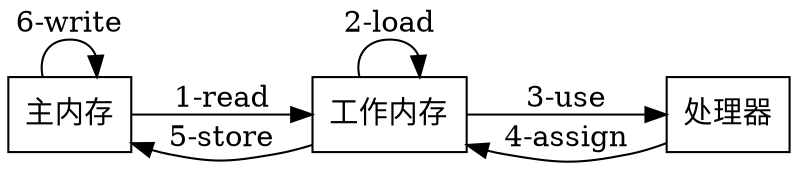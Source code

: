 digraph java_memory_model{
    rankdir=LR
    tilte="Java内存模型"
    rank="min"
   

    main_memory[label="主内存" shape="rect" ]
    work_memory1[label="工作内存" shape="rect"]
    cpu[label="处理器" shape="rect"]
    main_memory->work_memory1[label="1-read"]
    work_memory1->work_memory1[label="2-load"]
    work_memory1->cpu[label="3-use"]
    cpu->work_memory1[label="4-assign"]
    work_memory1->main_memory[label="5-store" ]
    main_memory->main_memory[label="6-write"]

}
   